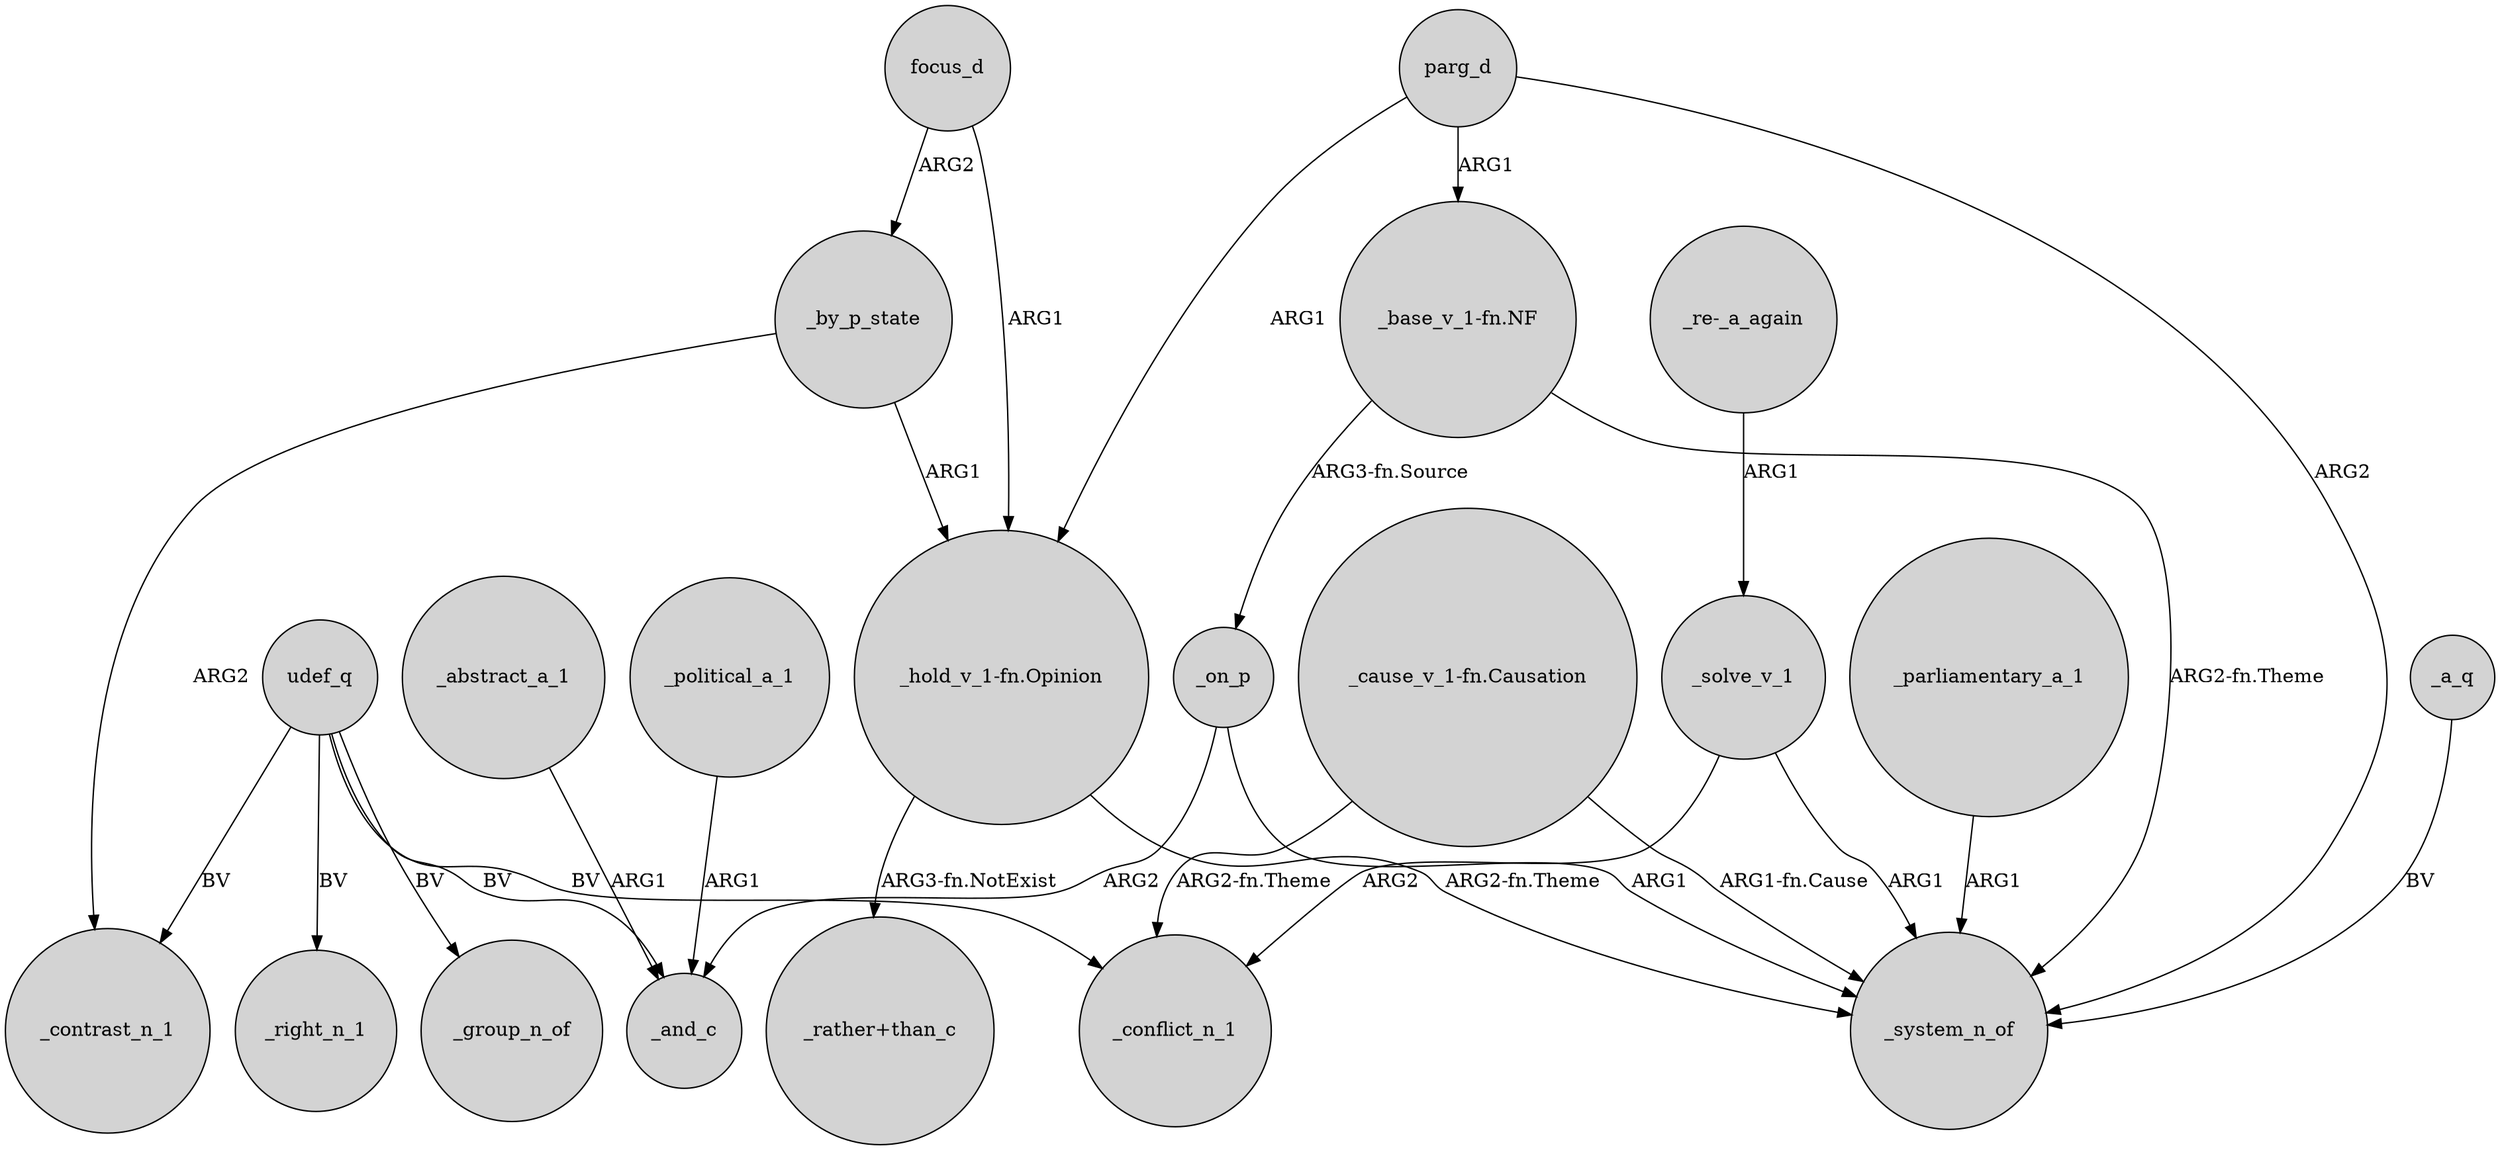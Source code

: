 digraph {
	node [shape=circle style=filled]
	focus_d -> _by_p_state [label=ARG2]
	"_base_v_1-fn.NF" -> _system_n_of [label="ARG2-fn.Theme"]
	_solve_v_1 -> _conflict_n_1 [label=ARG2]
	udef_q -> _conflict_n_1 [label=BV]
	"_hold_v_1-fn.Opinion" -> _system_n_of [label="ARG2-fn.Theme"]
	_by_p_state -> "_hold_v_1-fn.Opinion" [label=ARG1]
	parg_d -> "_hold_v_1-fn.Opinion" [label=ARG1]
	"_re-_a_again" -> _solve_v_1 [label=ARG1]
	"_base_v_1-fn.NF" -> _on_p [label="ARG3-fn.Source"]
	parg_d -> _system_n_of [label=ARG2]
	"_cause_v_1-fn.Causation" -> _conflict_n_1 [label="ARG2-fn.Theme"]
	"_cause_v_1-fn.Causation" -> _system_n_of [label="ARG1-fn.Cause"]
	udef_q -> _right_n_1 [label=BV]
	udef_q -> _contrast_n_1 [label=BV]
	_on_p -> _system_n_of [label=ARG1]
	_abstract_a_1 -> _and_c [label=ARG1]
	_a_q -> _system_n_of [label=BV]
	_on_p -> _and_c [label=ARG2]
	_by_p_state -> _contrast_n_1 [label=ARG2]
	"_hold_v_1-fn.Opinion" -> "_rather+than_c" [label="ARG3-fn.NotExist"]
	_parliamentary_a_1 -> _system_n_of [label=ARG1]
	udef_q -> _and_c [label=BV]
	parg_d -> "_base_v_1-fn.NF" [label=ARG1]
	udef_q -> _group_n_of [label=BV]
	_solve_v_1 -> _system_n_of [label=ARG1]
	_political_a_1 -> _and_c [label=ARG1]
	focus_d -> "_hold_v_1-fn.Opinion" [label=ARG1]
}
